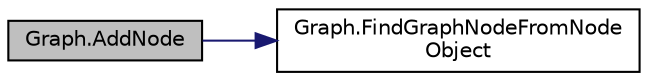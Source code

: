 digraph "Graph.AddNode"
{
 // LATEX_PDF_SIZE
  edge [fontname="Helvetica",fontsize="10",labelfontname="Helvetica",labelfontsize="10"];
  node [fontname="Helvetica",fontsize="10",shape=record];
  rankdir="LR";
  Node1 [label="Graph.AddNode",height=0.2,width=0.4,color="black", fillcolor="grey75", style="filled", fontcolor="black",tooltip=" "];
  Node1 -> Node2 [color="midnightblue",fontsize="10",style="solid",fontname="Helvetica"];
  Node2 [label="Graph.FindGraphNodeFromNode\lObject",height=0.2,width=0.4,color="black", fillcolor="white", style="filled",URL="$class_graph.html#a74c76324252471cf22ac1e5e1d7bbfc5",tooltip=" "];
}
